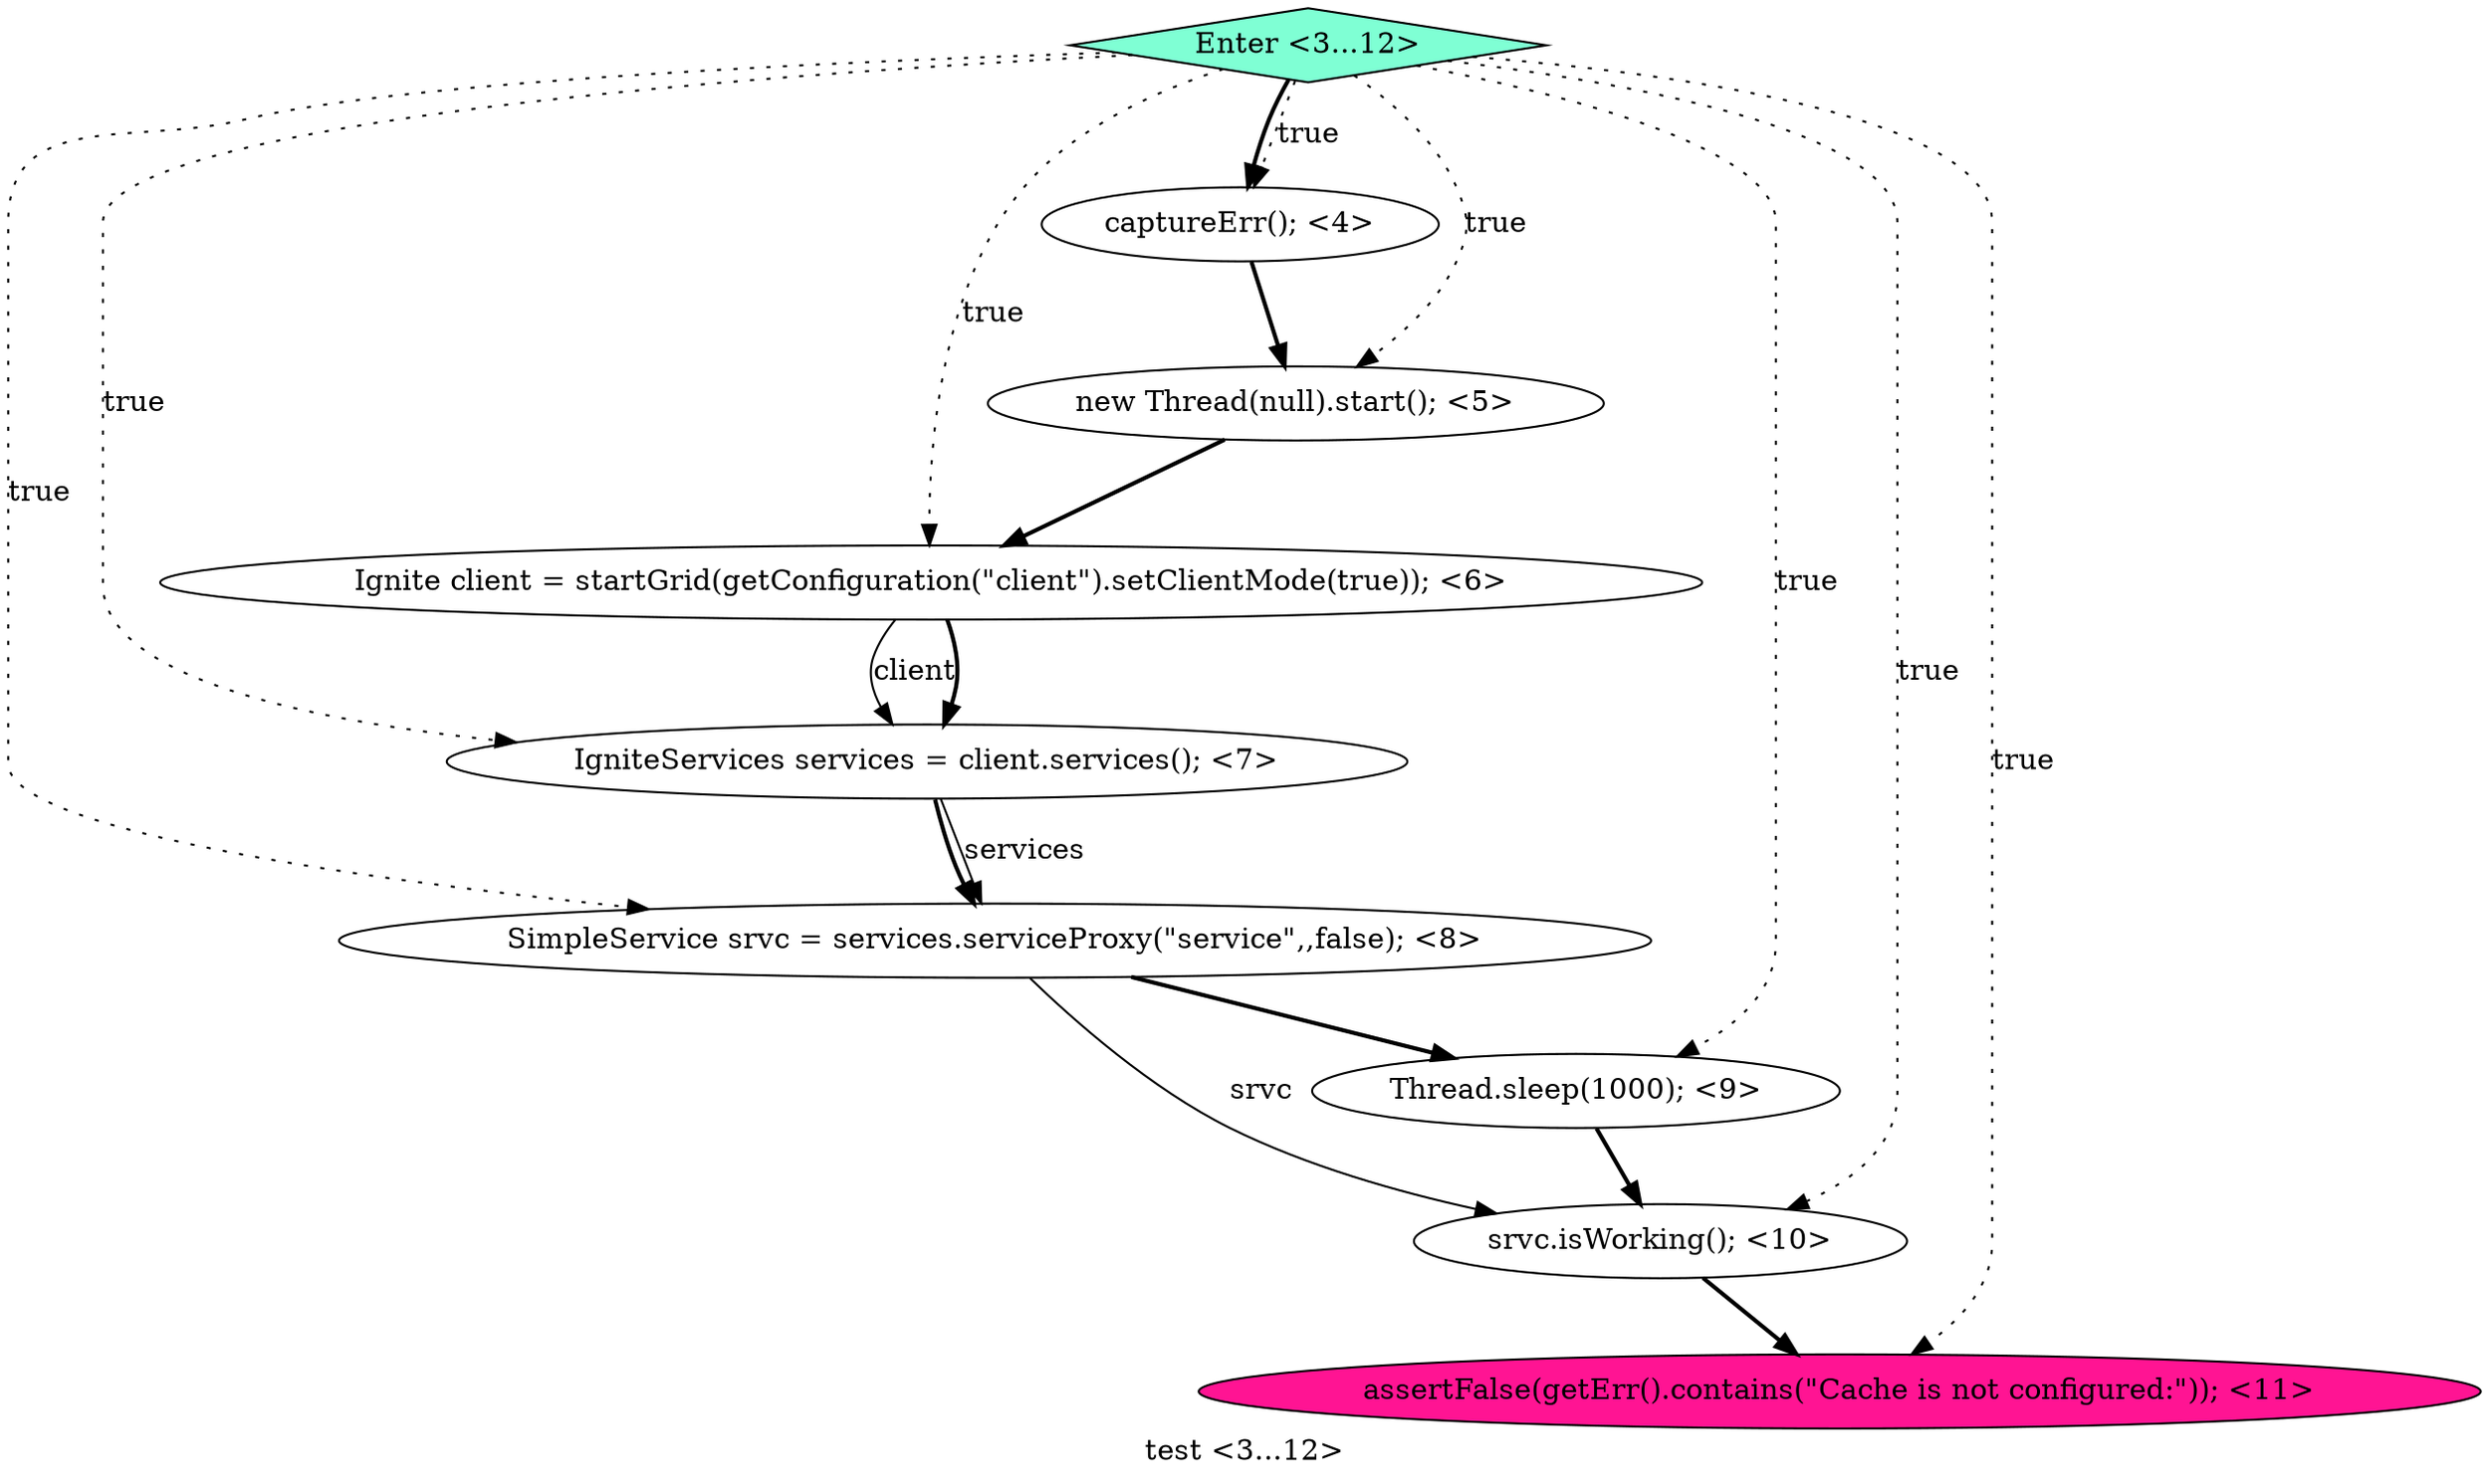 digraph PDG {
label = "test <3...12>";
0.1 [style = filled, label = "new Thread(null).start(); <5>", fillcolor = white, shape = ellipse];
0.5 [style = filled, label = "Thread.sleep(1000); <9>", fillcolor = white, shape = ellipse];
0.0 [style = filled, label = "captureErr(); <4>", fillcolor = white, shape = ellipse];
0.4 [style = filled, label = "SimpleService srvc = services.serviceProxy(\"service\",,false); <8>", fillcolor = white, shape = ellipse];
0.8 [style = filled, label = "Enter <3...12>", fillcolor = aquamarine, shape = diamond];
0.7 [style = filled, label = "assertFalse(getErr().contains(\"Cache is not configured:\")); <11>", fillcolor = deeppink, shape = ellipse];
0.2 [style = filled, label = "Ignite client = startGrid(getConfiguration(\"client\").setClientMode(true)); <6>", fillcolor = white, shape = ellipse];
0.3 [style = filled, label = "IgniteServices services = client.services(); <7>", fillcolor = white, shape = ellipse];
0.6 [style = filled, label = "srvc.isWorking(); <10>", fillcolor = white, shape = ellipse];
0.0 -> 0.1 [style = bold, label=""];
0.1 -> 0.2 [style = bold, label=""];
0.2 -> 0.3 [style = solid, label="client"];
0.2 -> 0.3 [style = bold, label=""];
0.3 -> 0.4 [style = solid, label="services"];
0.3 -> 0.4 [style = bold, label=""];
0.4 -> 0.5 [style = bold, label=""];
0.4 -> 0.6 [style = solid, label="srvc"];
0.5 -> 0.6 [style = bold, label=""];
0.6 -> 0.7 [style = bold, label=""];
0.8 -> 0.0 [style = dotted, label="true"];
0.8 -> 0.0 [style = bold, label=""];
0.8 -> 0.1 [style = dotted, label="true"];
0.8 -> 0.2 [style = dotted, label="true"];
0.8 -> 0.3 [style = dotted, label="true"];
0.8 -> 0.4 [style = dotted, label="true"];
0.8 -> 0.5 [style = dotted, label="true"];
0.8 -> 0.6 [style = dotted, label="true"];
0.8 -> 0.7 [style = dotted, label="true"];
}
